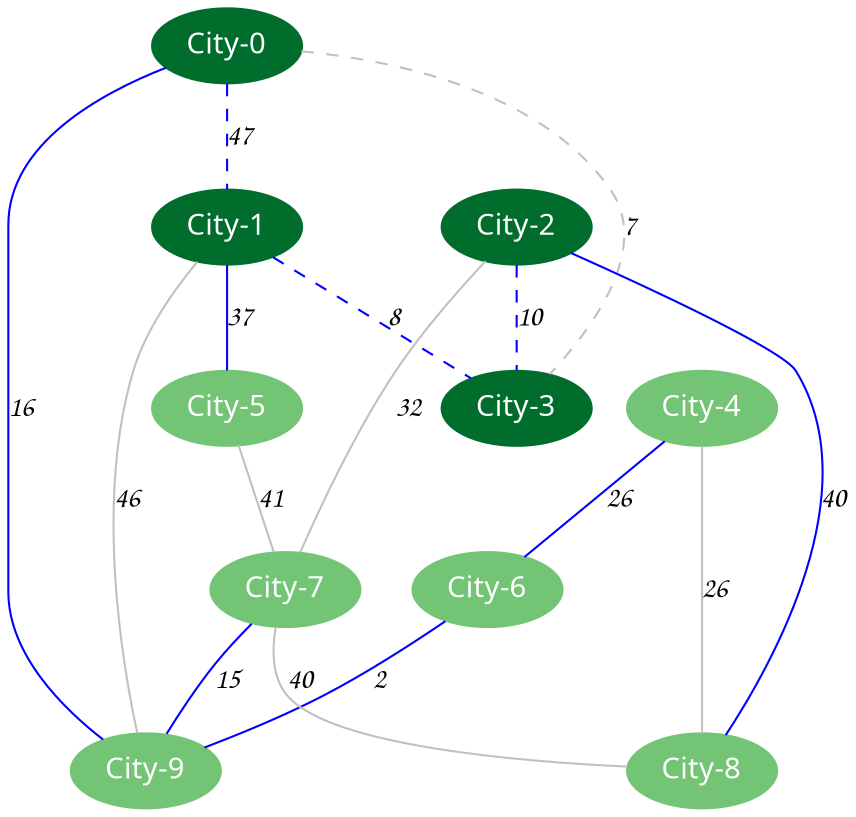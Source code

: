 strict graph G{    fontname="Papyrus"
    node [fontname="Papyrus",colorscheme=greens9]
    edge [fontname="Comic Sans MS"]
0 [label="City-0", style=filled, color=8,fontcolor=white]
1 [label="City-1", style=filled, color=8,fontcolor=white]
2 [label="City-2", style=filled, color=8,fontcolor=white]
3 [label="City-3", style=filled, color=8,fontcolor=white]
4 [label="City-4", style=filled, color=5,fontcolor=white]
5 [label="City-5", style=filled, color=5,fontcolor=white]
6 [label="City-6", style=filled, color=5,fontcolor=white]
7 [label="City-7", style=filled, color=5,fontcolor=white]
8 [label="City-8", style=filled, color=5,fontcolor=white]
9 [label="City-9", style=filled, color=5,fontcolor=white]
0 -- 1 [label=47, style=dashed, color=gray]
0 -- 3 [label=7, style=dashed, color=gray]
0 -- 9 [label=16, style=line, color=gray]
1 -- 3 [label=8, style=dashed, color=gray]
1 -- 5 [label=37, style=line, color=gray]
1 -- 9 [label=46, style=line, color=gray]
2 -- 3 [label=10, style=dashed, color=gray]
2 -- 7 [label=32, style=line, color=gray]
2 -- 8 [label=40, style=line, color=gray]
4 -- 6 [label=26, style=line, color=gray]
4 -- 8 [label=26, style=line, color=gray]
5 -- 7 [label=41, style=line, color=gray]
6 -- 9 [label=2, style=line, color=gray]
7 -- 8 [label=40, style=line, color=gray]
7 -- 9 [label=15, style=line, color=gray]
0 -- 1 [label=47, style=dashed, color=blue]
2 -- 3 [label=10, style=dashed, color=blue]
1 -- 3 [label=8, style=dashed, color=blue]
4 -- 6 [label=26, style=line, color=blue]
6 -- 9 [label=2, style=line, color=blue]
9 -- 0 [label=16, style=line, color=blue]
5 -- 1 [label=37, style=line, color=blue]
6 -- 9 [label=2, style=line, color=blue]
9 -- 0 [label=16, style=line, color=blue]
7 -- 9 [label=15, style=line, color=blue]
9 -- 0 [label=16, style=line, color=blue]
8 -- 2 [label=40, style=line, color=blue]
9 -- 0 [label=16, style=line, color=blue]
}